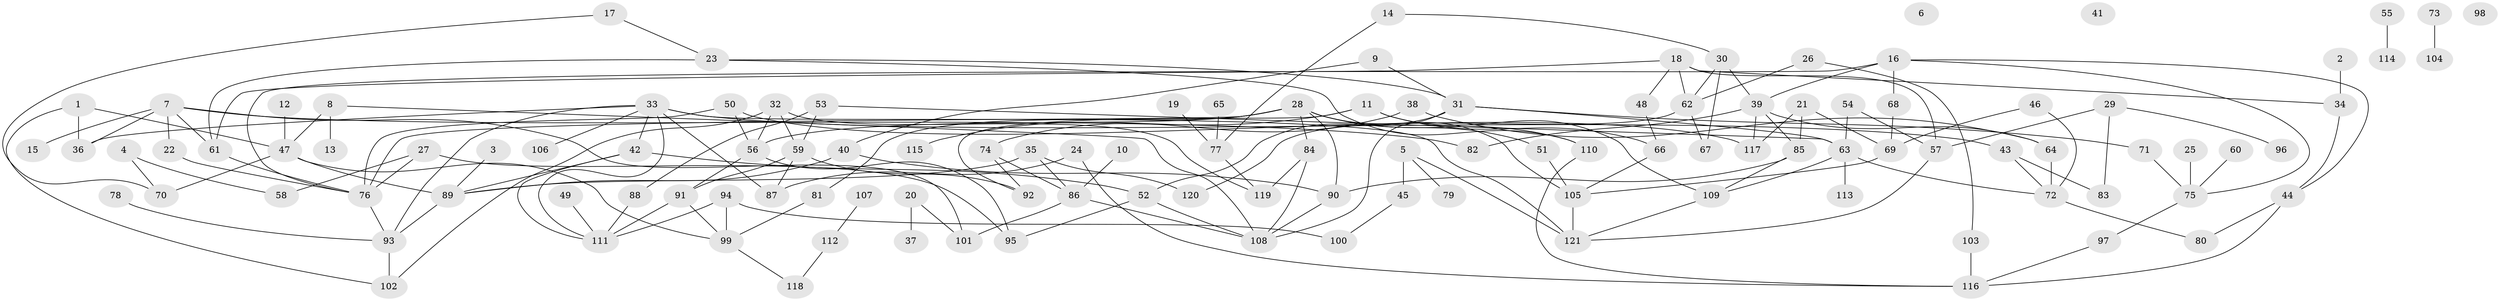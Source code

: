 // Generated by graph-tools (version 1.1) at 2025/40/03/09/25 04:40:15]
// undirected, 121 vertices, 179 edges
graph export_dot {
graph [start="1"]
  node [color=gray90,style=filled];
  1;
  2;
  3;
  4;
  5;
  6;
  7;
  8;
  9;
  10;
  11;
  12;
  13;
  14;
  15;
  16;
  17;
  18;
  19;
  20;
  21;
  22;
  23;
  24;
  25;
  26;
  27;
  28;
  29;
  30;
  31;
  32;
  33;
  34;
  35;
  36;
  37;
  38;
  39;
  40;
  41;
  42;
  43;
  44;
  45;
  46;
  47;
  48;
  49;
  50;
  51;
  52;
  53;
  54;
  55;
  56;
  57;
  58;
  59;
  60;
  61;
  62;
  63;
  64;
  65;
  66;
  67;
  68;
  69;
  70;
  71;
  72;
  73;
  74;
  75;
  76;
  77;
  78;
  79;
  80;
  81;
  82;
  83;
  84;
  85;
  86;
  87;
  88;
  89;
  90;
  91;
  92;
  93;
  94;
  95;
  96;
  97;
  98;
  99;
  100;
  101;
  102;
  103;
  104;
  105;
  106;
  107;
  108;
  109;
  110;
  111;
  112;
  113;
  114;
  115;
  116;
  117;
  118;
  119;
  120;
  121;
  1 -- 36;
  1 -- 47;
  1 -- 102;
  2 -- 34;
  3 -- 89;
  4 -- 58;
  4 -- 70;
  5 -- 45;
  5 -- 79;
  5 -- 121;
  7 -- 15;
  7 -- 22;
  7 -- 36;
  7 -- 61;
  7 -- 82;
  7 -- 101;
  8 -- 13;
  8 -- 47;
  8 -- 108;
  9 -- 31;
  9 -- 40;
  10 -- 86;
  11 -- 66;
  11 -- 92;
  11 -- 109;
  11 -- 115;
  12 -- 47;
  14 -- 30;
  14 -- 77;
  16 -- 39;
  16 -- 44;
  16 -- 68;
  16 -- 75;
  16 -- 76;
  17 -- 23;
  17 -- 70;
  18 -- 34;
  18 -- 48;
  18 -- 57;
  18 -- 61;
  18 -- 62;
  19 -- 77;
  20 -- 37;
  20 -- 101;
  21 -- 69;
  21 -- 85;
  21 -- 117;
  22 -- 76;
  23 -- 31;
  23 -- 61;
  23 -- 110;
  24 -- 87;
  24 -- 116;
  25 -- 75;
  26 -- 62;
  26 -- 103;
  27 -- 58;
  27 -- 76;
  27 -- 95;
  28 -- 51;
  28 -- 56;
  28 -- 76;
  28 -- 81;
  28 -- 84;
  28 -- 90;
  28 -- 105;
  28 -- 110;
  29 -- 57;
  29 -- 83;
  29 -- 96;
  30 -- 39;
  30 -- 62;
  30 -- 67;
  31 -- 52;
  31 -- 63;
  31 -- 71;
  31 -- 108;
  32 -- 56;
  32 -- 59;
  32 -- 102;
  32 -- 119;
  33 -- 36;
  33 -- 42;
  33 -- 43;
  33 -- 87;
  33 -- 93;
  33 -- 106;
  33 -- 111;
  33 -- 121;
  34 -- 44;
  35 -- 86;
  35 -- 89;
  35 -- 120;
  38 -- 64;
  38 -- 74;
  39 -- 64;
  39 -- 82;
  39 -- 85;
  39 -- 117;
  40 -- 89;
  40 -- 90;
  42 -- 52;
  42 -- 89;
  42 -- 111;
  43 -- 72;
  43 -- 83;
  44 -- 80;
  44 -- 116;
  45 -- 100;
  46 -- 69;
  46 -- 72;
  47 -- 70;
  47 -- 89;
  47 -- 99;
  48 -- 66;
  49 -- 111;
  50 -- 56;
  50 -- 76;
  50 -- 117;
  51 -- 105;
  52 -- 95;
  52 -- 108;
  53 -- 59;
  53 -- 63;
  53 -- 88;
  54 -- 57;
  54 -- 63;
  55 -- 114;
  56 -- 91;
  56 -- 95;
  57 -- 121;
  59 -- 87;
  59 -- 91;
  59 -- 92;
  60 -- 75;
  61 -- 76;
  62 -- 67;
  62 -- 120;
  63 -- 72;
  63 -- 109;
  63 -- 113;
  64 -- 72;
  65 -- 77;
  66 -- 105;
  68 -- 69;
  69 -- 105;
  71 -- 75;
  72 -- 80;
  73 -- 104;
  74 -- 86;
  74 -- 92;
  75 -- 97;
  76 -- 93;
  77 -- 119;
  78 -- 93;
  81 -- 99;
  84 -- 108;
  84 -- 119;
  85 -- 90;
  85 -- 109;
  86 -- 101;
  86 -- 108;
  88 -- 111;
  89 -- 93;
  90 -- 108;
  91 -- 99;
  91 -- 111;
  93 -- 102;
  94 -- 99;
  94 -- 100;
  94 -- 111;
  97 -- 116;
  99 -- 118;
  103 -- 116;
  105 -- 121;
  107 -- 112;
  109 -- 121;
  110 -- 116;
  112 -- 118;
}
